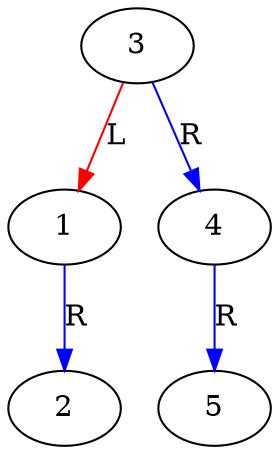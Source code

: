digraph G{
1551480658672[label="2"];
1551480657792[label="1"];
1551480657792->1551480658672[color="blue",label="R"];
1551480658768[label="5"];
1551480658736[label="4"];
1551480658736->1551480658768[color="blue",label="R"];
1551480658704[label="3"];
1551480658704->1551480658736[color="blue",label="R"];
1551480658704->1551480657792[color="red",label="L"];
}